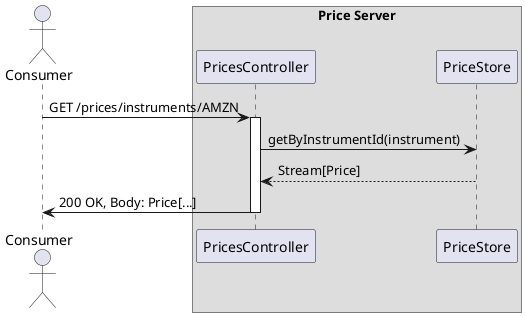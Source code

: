 @startuml
actor Consumer


box "Price Server"
Consumer -> PricesController: GET /prices/instruments/AMZN
activate PricesController
PricesController -> PriceStore :getByInstrumentId(instrument)
PriceStore --> PricesController: Stream[Price]
PricesController -> Consumer: 200 OK, Body: Price[...]
deactivate PricesController

end box
@enduml